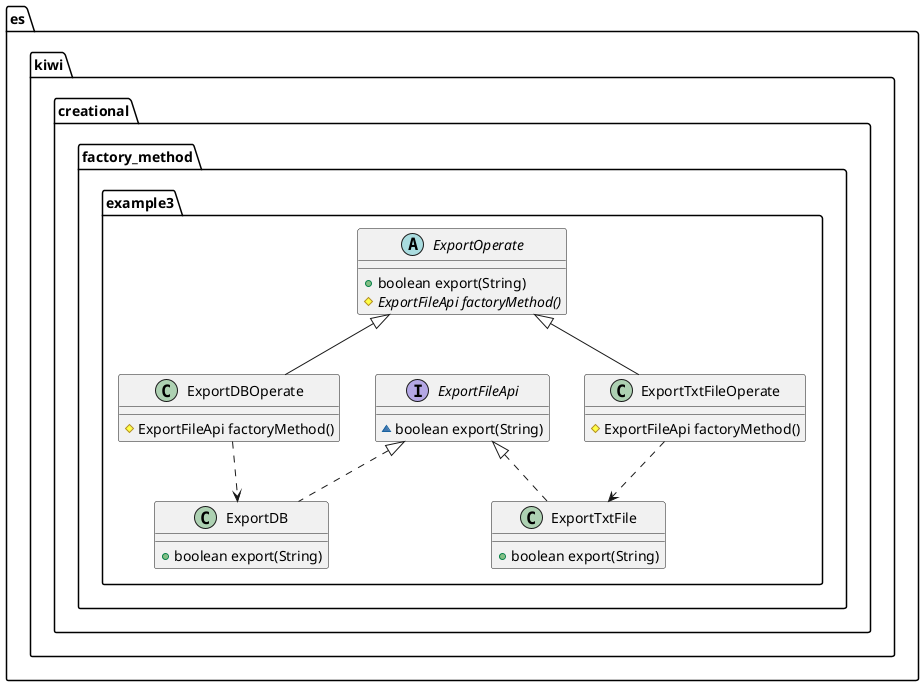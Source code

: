 @startuml
abstract class es.kiwi.creational.factory_method.example3.ExportOperate {
+ boolean export(String)
# {abstract}ExportFileApi factoryMethod()
}
class es.kiwi.creational.factory_method.example3.ExportTxtFile {
+ boolean export(String)
}
class es.kiwi.creational.factory_method.example3.ExportTxtFileOperate {
# ExportFileApi factoryMethod()
}
interface es.kiwi.creational.factory_method.example3.ExportFileApi {
~ boolean export(String)
}
class es.kiwi.creational.factory_method.example3.ExportDBOperate {
# ExportFileApi factoryMethod()
}
class es.kiwi.creational.factory_method.example3.ExportDB {
+ boolean export(String)
}


es.kiwi.creational.factory_method.example3.ExportFileApi <|.. es.kiwi.creational.factory_method.example3.ExportTxtFile
es.kiwi.creational.factory_method.example3.ExportOperate <|-- es.kiwi.creational.factory_method.example3.ExportTxtFileOperate
es.kiwi.creational.factory_method.example3.ExportOperate <|-- es.kiwi.creational.factory_method.example3.ExportDBOperate
es.kiwi.creational.factory_method.example3.ExportFileApi <|.. es.kiwi.creational.factory_method.example3.ExportDB
es.kiwi.creational.factory_method.example3.ExportTxtFileOperate ..> es.kiwi.creational.factory_method.example3.ExportTxtFile
es.kiwi.creational.factory_method.example3.ExportDBOperate ..> es.kiwi.creational.factory_method.example3.ExportDB

@enduml